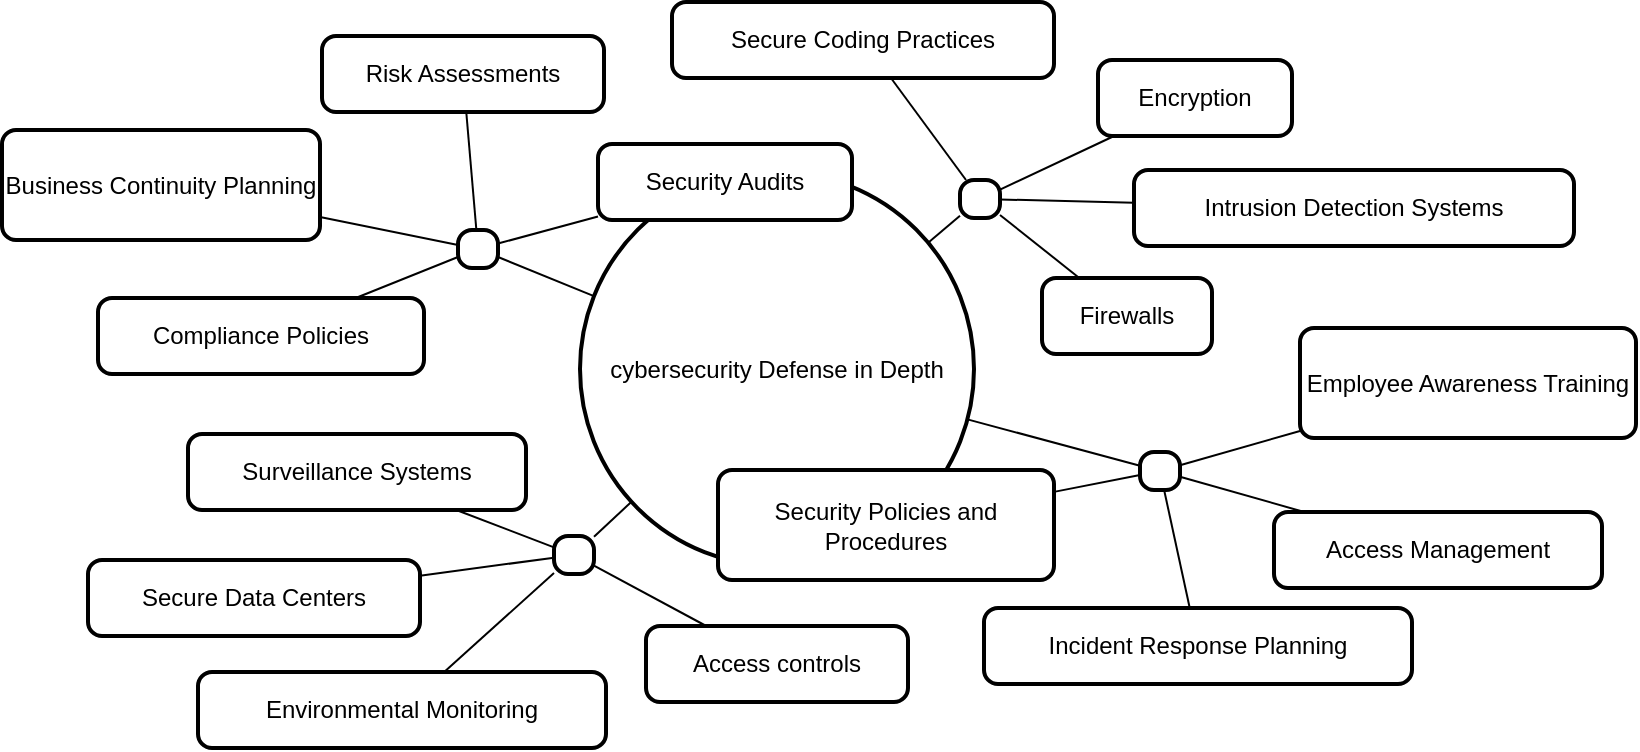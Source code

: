<mxfile version="22.1.20" type="github">
  <diagram name="Page-1" id="39IPZdBn1KxL83gMQ81g">
    <mxGraphModel>
      <root>
        <mxCell id="0" />
        <mxCell id="1" parent="0" />
        <mxCell id="2" value="cybersecurity Defense in Depth" style="ellipse;aspect=fixed;strokeWidth=2;whiteSpace=wrap;" vertex="1" parent="1">
          <mxGeometry x="304" y="100" width="197" height="197" as="geometry" />
        </mxCell>
        <mxCell id="3" value="" style="rounded=1;absoluteArcSize=1;arcSize=14;whiteSpace=wrap;strokeWidth=2;" vertex="1" parent="1">
          <mxGeometry x="494" y="104" width="20" height="19" as="geometry" />
        </mxCell>
        <mxCell id="4" value="Firewalls" style="rounded=1;absoluteArcSize=1;arcSize=14;whiteSpace=wrap;strokeWidth=2;" vertex="1" parent="1">
          <mxGeometry x="535" y="153" width="85" height="38" as="geometry" />
        </mxCell>
        <mxCell id="5" value="Intrusion Detection Systems" style="rounded=1;absoluteArcSize=1;arcSize=14;whiteSpace=wrap;strokeWidth=2;" vertex="1" parent="1">
          <mxGeometry x="581" y="99" width="220" height="38" as="geometry" />
        </mxCell>
        <mxCell id="6" value="Secure Coding Practices" style="rounded=1;absoluteArcSize=1;arcSize=14;whiteSpace=wrap;strokeWidth=2;" vertex="1" parent="1">
          <mxGeometry x="350" y="15" width="191" height="38" as="geometry" />
        </mxCell>
        <mxCell id="7" value="Encryption" style="rounded=1;absoluteArcSize=1;arcSize=14;whiteSpace=wrap;strokeWidth=2;" vertex="1" parent="1">
          <mxGeometry x="563" y="44" width="97" height="38" as="geometry" />
        </mxCell>
        <mxCell id="8" value="" style="rounded=1;absoluteArcSize=1;arcSize=14;whiteSpace=wrap;strokeWidth=2;" vertex="1" parent="1">
          <mxGeometry x="584" y="240" width="20" height="19" as="geometry" />
        </mxCell>
        <mxCell id="9" value="Security Policies and Procedures" style="rounded=1;absoluteArcSize=1;arcSize=14;whiteSpace=wrap;strokeWidth=2;" vertex="1" parent="1">
          <mxGeometry x="373" y="249" width="168" height="55" as="geometry" />
        </mxCell>
        <mxCell id="10" value="Employee Awareness Training" style="rounded=1;absoluteArcSize=1;arcSize=14;whiteSpace=wrap;strokeWidth=2;" vertex="1" parent="1">
          <mxGeometry x="664" y="178" width="168" height="55" as="geometry" />
        </mxCell>
        <mxCell id="11" value="Incident Response Planning" style="rounded=1;absoluteArcSize=1;arcSize=14;whiteSpace=wrap;strokeWidth=2;" vertex="1" parent="1">
          <mxGeometry x="506" y="318" width="214" height="38" as="geometry" />
        </mxCell>
        <mxCell id="12" value="Access Management" style="rounded=1;absoluteArcSize=1;arcSize=14;whiteSpace=wrap;strokeWidth=2;" vertex="1" parent="1">
          <mxGeometry x="651" y="270" width="164" height="38" as="geometry" />
        </mxCell>
        <mxCell id="13" value="" style="rounded=1;absoluteArcSize=1;arcSize=14;whiteSpace=wrap;strokeWidth=2;" vertex="1" parent="1">
          <mxGeometry x="291" y="282" width="20" height="19" as="geometry" />
        </mxCell>
        <mxCell id="14" value="Surveillance Systems" style="rounded=1;absoluteArcSize=1;arcSize=14;whiteSpace=wrap;strokeWidth=2;" vertex="1" parent="1">
          <mxGeometry x="108" y="231" width="169" height="38" as="geometry" />
        </mxCell>
        <mxCell id="15" value="Secure Data Centers" style="rounded=1;absoluteArcSize=1;arcSize=14;whiteSpace=wrap;strokeWidth=2;" vertex="1" parent="1">
          <mxGeometry x="58" y="294" width="166" height="38" as="geometry" />
        </mxCell>
        <mxCell id="16" value="Access controls" style="rounded=1;absoluteArcSize=1;arcSize=14;whiteSpace=wrap;strokeWidth=2;" vertex="1" parent="1">
          <mxGeometry x="337" y="327" width="131" height="38" as="geometry" />
        </mxCell>
        <mxCell id="17" value="Environmental Monitoring" style="rounded=1;absoluteArcSize=1;arcSize=14;whiteSpace=wrap;strokeWidth=2;" vertex="1" parent="1">
          <mxGeometry x="113" y="350" width="204" height="38" as="geometry" />
        </mxCell>
        <mxCell id="18" value="" style="rounded=1;absoluteArcSize=1;arcSize=14;whiteSpace=wrap;strokeWidth=2;" vertex="1" parent="1">
          <mxGeometry x="243" y="129" width="20" height="19" as="geometry" />
        </mxCell>
        <mxCell id="19" value="Risk Assessments" style="rounded=1;absoluteArcSize=1;arcSize=14;whiteSpace=wrap;strokeWidth=2;" vertex="1" parent="1">
          <mxGeometry x="175" y="32" width="141" height="38" as="geometry" />
        </mxCell>
        <mxCell id="20" value="Security Audits" style="rounded=1;absoluteArcSize=1;arcSize=14;whiteSpace=wrap;strokeWidth=2;" vertex="1" parent="1">
          <mxGeometry x="313" y="86" width="127" height="38" as="geometry" />
        </mxCell>
        <mxCell id="21" value="Compliance Policies" style="rounded=1;absoluteArcSize=1;arcSize=14;whiteSpace=wrap;strokeWidth=2;" vertex="1" parent="1">
          <mxGeometry x="63" y="163" width="163" height="38" as="geometry" />
        </mxCell>
        <mxCell id="22" value="Business Continuity Planning" style="rounded=1;absoluteArcSize=1;arcSize=14;whiteSpace=wrap;strokeWidth=2;" vertex="1" parent="1">
          <mxGeometry x="15" y="79" width="159" height="55" as="geometry" />
        </mxCell>
        <mxCell id="23" style="endArrow=none" edge="1" parent="1" source="2" target="3">
          <mxGeometry relative="1" as="geometry" />
        </mxCell>
        <mxCell id="24" style="endArrow=none" edge="1" parent="1" source="2" target="8">
          <mxGeometry relative="1" as="geometry" />
        </mxCell>
        <mxCell id="25" style="endArrow=none" edge="1" parent="1" source="2" target="13">
          <mxGeometry relative="1" as="geometry" />
        </mxCell>
        <mxCell id="26" style="endArrow=none" edge="1" parent="1" source="2" target="18">
          <mxGeometry relative="1" as="geometry" />
        </mxCell>
        <mxCell id="27" style="endArrow=none" edge="1" parent="1" source="3" target="4">
          <mxGeometry relative="1" as="geometry" />
        </mxCell>
        <mxCell id="28" style="endArrow=none" edge="1" parent="1" source="3" target="5">
          <mxGeometry relative="1" as="geometry" />
        </mxCell>
        <mxCell id="29" style="endArrow=none" edge="1" parent="1" source="3" target="6">
          <mxGeometry relative="1" as="geometry" />
        </mxCell>
        <mxCell id="30" style="endArrow=none" edge="1" parent="1" source="3" target="7">
          <mxGeometry relative="1" as="geometry" />
        </mxCell>
        <mxCell id="31" style="endArrow=none" edge="1" parent="1" source="8" target="9">
          <mxGeometry relative="1" as="geometry" />
        </mxCell>
        <mxCell id="32" style="endArrow=none" edge="1" parent="1" source="8" target="10">
          <mxGeometry relative="1" as="geometry" />
        </mxCell>
        <mxCell id="33" style="endArrow=none" edge="1" parent="1" source="8" target="11">
          <mxGeometry relative="1" as="geometry" />
        </mxCell>
        <mxCell id="34" style="endArrow=none" edge="1" parent="1" source="8" target="12">
          <mxGeometry relative="1" as="geometry" />
        </mxCell>
        <mxCell id="35" style="endArrow=none" edge="1" parent="1" source="13" target="14">
          <mxGeometry relative="1" as="geometry" />
        </mxCell>
        <mxCell id="36" style="endArrow=none" edge="1" parent="1" source="13" target="15">
          <mxGeometry relative="1" as="geometry" />
        </mxCell>
        <mxCell id="37" style="endArrow=none" edge="1" parent="1" source="13" target="16">
          <mxGeometry relative="1" as="geometry" />
        </mxCell>
        <mxCell id="38" style="endArrow=none" edge="1" parent="1" source="13" target="17">
          <mxGeometry relative="1" as="geometry" />
        </mxCell>
        <mxCell id="39" style="endArrow=none" edge="1" parent="1" source="18" target="19">
          <mxGeometry relative="1" as="geometry" />
        </mxCell>
        <mxCell id="40" style="endArrow=none" edge="1" parent="1" source="18" target="20">
          <mxGeometry relative="1" as="geometry" />
        </mxCell>
        <mxCell id="41" style="endArrow=none" edge="1" parent="1" source="18" target="21">
          <mxGeometry relative="1" as="geometry" />
        </mxCell>
        <mxCell id="42" style="endArrow=none" edge="1" parent="1" source="18" target="22">
          <mxGeometry relative="1" as="geometry" />
        </mxCell>
      </root>
    </mxGraphModel>
  </diagram>
</mxfile>
